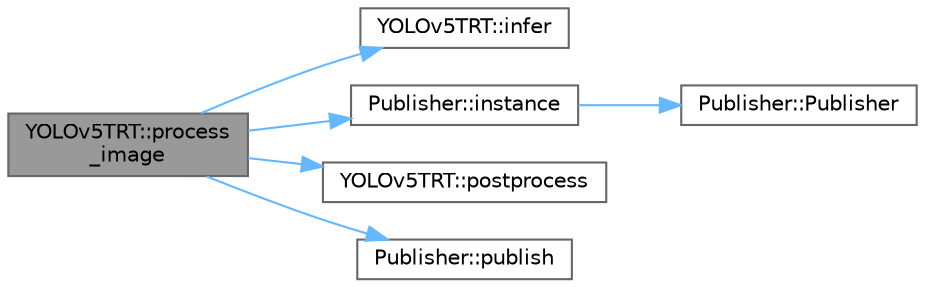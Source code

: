 digraph "YOLOv5TRT::process_image"
{
 // LATEX_PDF_SIZE
  bgcolor="transparent";
  edge [fontname=Helvetica,fontsize=10,labelfontname=Helvetica,labelfontsize=10];
  node [fontname=Helvetica,fontsize=10,shape=box,height=0.2,width=0.4];
  rankdir="LR";
  Node1 [id="Node000001",label="YOLOv5TRT::process\l_image",height=0.2,width=0.4,color="gray40", fillcolor="grey60", style="filled", fontcolor="black",tooltip="Função principal. Inicializa recursos, executa loop de inferência e exibe resultados."];
  Node1 -> Node2 [id="edge1_Node000001_Node000002",color="steelblue1",style="solid",tooltip=" "];
  Node2 [id="Node000002",label="YOLOv5TRT::infer",height=0.2,width=0.4,color="grey40", fillcolor="white", style="filled",URL="$classYOLOv5TRT.html#a616ed8f5d53c07e82fca5cb4a1e96038",tooltip="Executa inferência em uma imagem."];
  Node1 -> Node3 [id="edge2_Node000001_Node000003",color="steelblue1",style="solid",tooltip=" "];
  Node3 [id="Node000003",label="Publisher::instance",height=0.2,width=0.4,color="grey40", fillcolor="white", style="filled",URL="$classPublisher.html#a387233b0cdda7f9d59d3d7c59a2f3cb6",tooltip=" "];
  Node3 -> Node4 [id="edge3_Node000003_Node000004",color="steelblue1",style="solid",tooltip=" "];
  Node4 [id="Node000004",label="Publisher::Publisher",height=0.2,width=0.4,color="grey40", fillcolor="white", style="filled",URL="$classPublisher.html#aa433e35d15ff5572b3ead89611b4bfc9",tooltip=" "];
  Node1 -> Node5 [id="edge4_Node000001_Node000005",color="steelblue1",style="solid",tooltip=" "];
  Node5 [id="Node000005",label="YOLOv5TRT::postprocess",height=0.2,width=0.4,color="grey40", fillcolor="white", style="filled",URL="$classYOLOv5TRT.html#a3a9dcab2363b2c0967cdefa34abe50a8",tooltip="Pós-processa a saída do modelo, aplicando threshold de confiança e NMS."];
  Node1 -> Node6 [id="edge5_Node000001_Node000006",color="steelblue1",style="solid",tooltip=" "];
  Node6 [id="Node000006",label="Publisher::publish",height=0.2,width=0.4,color="grey40", fillcolor="white", style="filled",URL="$classPublisher.html#afe951e0c1dc4727feeecb8c3bc846f84",tooltip=" "];
}
